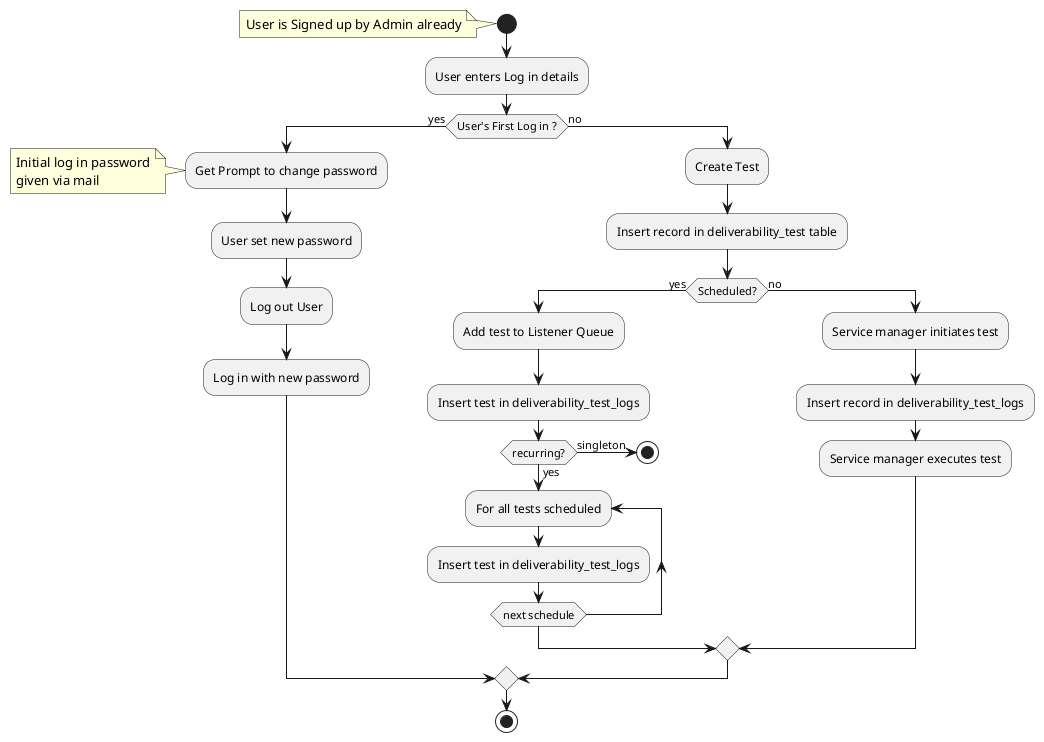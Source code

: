 @startuml

/'author: Bushra Attarwala <bushraattarwala15@gmail.com>'/
start
note left
  User is Signed up by Admin already
end note
:User enters Log in details;
if (User's First Log in ?) then (yes)
  :Get Prompt to change password;
  note left
  Initial log in password
  given via mail
  end note
  :User set new password;
  :Log out User;
  :Log in with new password;
else (no)
  :Create Test;
  :Insert record in deliverability_test table;
  if (Scheduled?) then (yes)
    :Add test to Listener Queue;
    :Insert test in deliverability_test_logs;
    if (recurring?) then (yes)
      repeat :For all tests scheduled;
        :Insert test in deliverability_test_logs;
      repeat while (next schedule)
    else (singleton)
      stop
    end if
  else (no)
    :Service manager initiates test;
    :Insert record in deliverability_test_logs;
    :Service manager executes test;
  end if
end if
stop
@enduml

